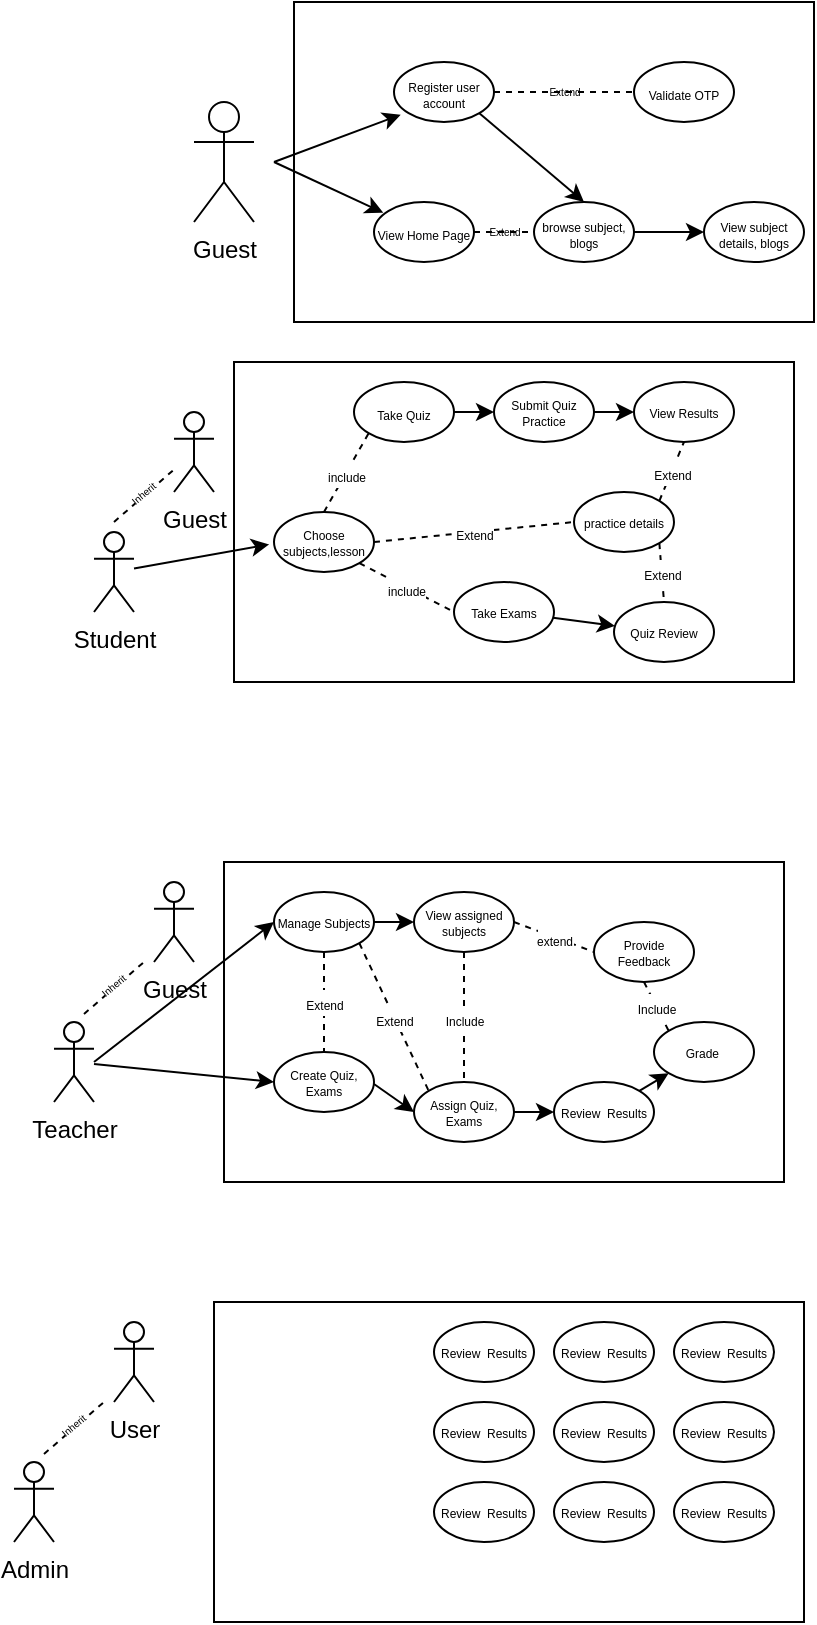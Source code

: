 <mxfile version="24.7.14">
  <diagram name="Page-1" id="CsbMUX92o969FBu23m6x">
    <mxGraphModel dx="1501" dy="822" grid="1" gridSize="10" guides="1" tooltips="1" connect="1" arrows="1" fold="1" page="1" pageScale="1" pageWidth="850" pageHeight="1100" math="0" shadow="0">
      <root>
        <mxCell id="0" />
        <mxCell id="1" parent="0" />
        <mxCell id="YSgQy_tYBf9nfDvOi7hA-10" value="" style="rounded=0;whiteSpace=wrap;html=1;" parent="1" vertex="1">
          <mxGeometry x="180" y="10" width="260" height="160" as="geometry" />
        </mxCell>
        <mxCell id="YSgQy_tYBf9nfDvOi7hA-1" value="Student" style="shape=umlActor;verticalLabelPosition=bottom;verticalAlign=top;html=1;" parent="1" vertex="1">
          <mxGeometry x="80" y="275" width="20" height="40" as="geometry" />
        </mxCell>
        <mxCell id="YSgQy_tYBf9nfDvOi7hA-2" value="Teacher" style="shape=umlActor;verticalLabelPosition=bottom;verticalAlign=top;html=1;" parent="1" vertex="1">
          <mxGeometry x="60" y="520" width="20" height="40" as="geometry" />
        </mxCell>
        <mxCell id="YSgQy_tYBf9nfDvOi7hA-3" value="Guest&lt;div&gt;&lt;br&gt;&lt;/div&gt;" style="shape=umlActor;verticalLabelPosition=bottom;verticalAlign=top;html=1;" parent="1" vertex="1">
          <mxGeometry x="130" y="60" width="30" height="60" as="geometry" />
        </mxCell>
        <mxCell id="YSgQy_tYBf9nfDvOi7hA-32" style="edgeStyle=none;shape=connector;rounded=0;jumpSize=31;orthogonalLoop=1;jettySize=auto;html=1;exitX=1;exitY=0.5;exitDx=0;exitDy=0;entryX=0;entryY=0.5;entryDx=0;entryDy=0;strokeColor=default;align=center;verticalAlign=middle;fontFamily=Helvetica;fontSize=11;fontColor=default;labelBackgroundColor=default;endArrow=classic;" parent="1" source="YSgQy_tYBf9nfDvOi7hA-6" target="YSgQy_tYBf9nfDvOi7hA-8" edge="1">
          <mxGeometry relative="1" as="geometry" />
        </mxCell>
        <mxCell id="YSgQy_tYBf9nfDvOi7hA-6" value="&lt;p style=&quot;line-height: 50%;&quot;&gt;&lt;font style=&quot;font-size: 6px;&quot;&gt;browse subject, blogs&lt;/font&gt;&lt;/p&gt;" style="ellipse;whiteSpace=wrap;html=1;align=center;" parent="1" vertex="1">
          <mxGeometry x="300" y="110" width="50" height="30" as="geometry" />
        </mxCell>
        <mxCell id="YSgQy_tYBf9nfDvOi7hA-7" value="&lt;p style=&quot;line-height: 50%;&quot;&gt;&lt;font style=&quot;font-size: 6px;&quot;&gt;Register user account&lt;/font&gt;&lt;/p&gt;" style="ellipse;whiteSpace=wrap;html=1;" parent="1" vertex="1">
          <mxGeometry x="230" y="40" width="50" height="30" as="geometry" />
        </mxCell>
        <mxCell id="YSgQy_tYBf9nfDvOi7hA-8" value="&lt;p style=&quot;line-height: 50%;&quot;&gt;&lt;span data-lucid-content=&quot;{&amp;quot;t&amp;quot;:&amp;quot;View subject details, blogs&amp;quot;,&amp;quot;m&amp;quot;:[{&amp;quot;s&amp;quot;:0,&amp;quot;n&amp;quot;:&amp;quot;a&amp;quot;,&amp;quot;v&amp;quot;:&amp;quot;center&amp;quot;},{&amp;quot;s&amp;quot;:0,&amp;quot;n&amp;quot;:&amp;quot;fsp&amp;quot;,&amp;quot;v&amp;quot;:&amp;quot;ss_presetShapeStyle1_textStyle&amp;quot;,&amp;quot;e&amp;quot;:27},{&amp;quot;s&amp;quot;:0,&amp;quot;n&amp;quot;:&amp;quot;fsp2&amp;quot;,&amp;quot;v&amp;quot;:&amp;quot;ss_presetShapeStyle1_textStyle&amp;quot;,&amp;quot;e&amp;quot;:27},{&amp;quot;s&amp;quot;:0,&amp;quot;n&amp;quot;:&amp;quot;s&amp;quot;,&amp;quot;v&amp;quot;:22.444,&amp;quot;e&amp;quot;:27}]}&quot; data-lucid-type=&quot;application/vnd.lucid.text&quot;&gt;&lt;font style=&quot;font-size: 6px;&quot;&gt;View subject details, blogs&lt;/font&gt;&lt;/span&gt;&lt;/p&gt;" style="ellipse;whiteSpace=wrap;html=1;" parent="1" vertex="1">
          <mxGeometry x="385" y="110" width="50" height="30" as="geometry" />
        </mxCell>
        <mxCell id="YSgQy_tYBf9nfDvOi7hA-9" value="&lt;p style=&quot;line-height: 50%;&quot;&gt;&lt;span style=&quot;&quot; data-lucid-content=&quot;{&amp;quot;t&amp;quot;:&amp;quot;View Home Page&amp;quot;,&amp;quot;m&amp;quot;:[{&amp;quot;s&amp;quot;:0,&amp;quot;n&amp;quot;:&amp;quot;a&amp;quot;,&amp;quot;v&amp;quot;:&amp;quot;center&amp;quot;},{&amp;quot;s&amp;quot;:0,&amp;quot;n&amp;quot;:&amp;quot;s&amp;quot;,&amp;quot;v&amp;quot;:22.444,&amp;quot;e&amp;quot;:14},{&amp;quot;s&amp;quot;:0,&amp;quot;n&amp;quot;:&amp;quot;fsp&amp;quot;,&amp;quot;v&amp;quot;:&amp;quot;ss_presetShapeStyle1_textStyle&amp;quot;,&amp;quot;e&amp;quot;:14},{&amp;quot;s&amp;quot;:0,&amp;quot;n&amp;quot;:&amp;quot;fsp2&amp;quot;,&amp;quot;v&amp;quot;:&amp;quot;ss_presetShapeStyle1_textStyle&amp;quot;,&amp;quot;e&amp;quot;:14}]}&quot; data-lucid-type=&quot;application/vnd.lucid.text&quot;&gt;&lt;font style=&quot;font-size: 6px;&quot; color=&quot;#040405&quot;&gt;View Home Page&lt;/font&gt;&lt;/span&gt;&lt;/p&gt;" style="ellipse;whiteSpace=wrap;html=1;" parent="1" vertex="1">
          <mxGeometry x="220" y="110" width="50" height="30" as="geometry" />
        </mxCell>
        <mxCell id="YSgQy_tYBf9nfDvOi7hA-12" value="" style="endArrow=classic;html=1;rounded=0;jumpSize=31;entryX=0.067;entryY=0.878;entryDx=0;entryDy=0;entryPerimeter=0;" parent="1" target="YSgQy_tYBf9nfDvOi7hA-7" edge="1">
          <mxGeometry width="50" height="50" relative="1" as="geometry">
            <mxPoint x="170" y="90" as="sourcePoint" />
            <mxPoint x="230" y="70" as="targetPoint" />
          </mxGeometry>
        </mxCell>
        <mxCell id="YSgQy_tYBf9nfDvOi7hA-15" value="" style="endArrow=classic;html=1;rounded=0;jumpSize=31;entryX=0.093;entryY=0.178;entryDx=0;entryDy=0;entryPerimeter=0;" parent="1" target="YSgQy_tYBf9nfDvOi7hA-9" edge="1">
          <mxGeometry width="50" height="50" relative="1" as="geometry">
            <mxPoint x="170" y="90" as="sourcePoint" />
            <mxPoint x="220" y="140" as="targetPoint" />
          </mxGeometry>
        </mxCell>
        <mxCell id="YSgQy_tYBf9nfDvOi7hA-21" value="" style="endArrow=none;dashed=1;html=1;rounded=0;strokeColor=default;align=center;verticalAlign=middle;fontFamily=Helvetica;fontSize=11;fontColor=default;labelBackgroundColor=default;jumpSize=31;exitX=1;exitY=0.5;exitDx=0;exitDy=0;entryX=0;entryY=0.5;entryDx=0;entryDy=0;" parent="1" source="YSgQy_tYBf9nfDvOi7hA-7" target="YSgQy_tYBf9nfDvOi7hA-22" edge="1">
          <mxGeometry width="50" height="50" relative="1" as="geometry">
            <mxPoint x="280" y="75" as="sourcePoint" />
            <mxPoint x="320" y="35" as="targetPoint" />
          </mxGeometry>
        </mxCell>
        <mxCell id="YSgQy_tYBf9nfDvOi7hA-23" value="&lt;font style=&quot;font-size: 5px;&quot;&gt;Extend&lt;/font&gt;" style="edgeLabel;html=1;align=center;verticalAlign=middle;resizable=0;points=[];fontFamily=Helvetica;fontSize=11;fontColor=default;labelBackgroundColor=none;" parent="YSgQy_tYBf9nfDvOi7hA-21" vertex="1" connectable="0">
          <mxGeometry y="2" relative="1" as="geometry">
            <mxPoint as="offset" />
          </mxGeometry>
        </mxCell>
        <mxCell id="YSgQy_tYBf9nfDvOi7hA-22" value="&lt;p style=&quot;line-height: 50%;&quot;&gt;&lt;span data-lucid-content=&quot;{&amp;quot;t&amp;quot;:&amp;quot;View subject details, blogs&amp;quot;,&amp;quot;m&amp;quot;:[{&amp;quot;s&amp;quot;:0,&amp;quot;n&amp;quot;:&amp;quot;a&amp;quot;,&amp;quot;v&amp;quot;:&amp;quot;center&amp;quot;},{&amp;quot;s&amp;quot;:0,&amp;quot;n&amp;quot;:&amp;quot;fsp&amp;quot;,&amp;quot;v&amp;quot;:&amp;quot;ss_presetShapeStyle1_textStyle&amp;quot;,&amp;quot;e&amp;quot;:27},{&amp;quot;s&amp;quot;:0,&amp;quot;n&amp;quot;:&amp;quot;fsp2&amp;quot;,&amp;quot;v&amp;quot;:&amp;quot;ss_presetShapeStyle1_textStyle&amp;quot;,&amp;quot;e&amp;quot;:27},{&amp;quot;s&amp;quot;:0,&amp;quot;n&amp;quot;:&amp;quot;s&amp;quot;,&amp;quot;v&amp;quot;:22.444,&amp;quot;e&amp;quot;:27}]}&quot; data-lucid-type=&quot;application/vnd.lucid.text&quot;&gt;&lt;font style=&quot;font-size: 6px;&quot;&gt;Validate OTP&lt;/font&gt;&lt;/span&gt;&lt;/p&gt;" style="ellipse;whiteSpace=wrap;html=1;" parent="1" vertex="1">
          <mxGeometry x="350" y="40" width="50" height="30" as="geometry" />
        </mxCell>
        <mxCell id="YSgQy_tYBf9nfDvOi7hA-26" value="" style="endArrow=none;dashed=1;html=1;rounded=0;strokeColor=default;align=center;verticalAlign=middle;fontFamily=Helvetica;fontSize=11;fontColor=default;labelBackgroundColor=default;jumpSize=31;exitX=1;exitY=0.5;exitDx=0;exitDy=0;entryX=0;entryY=0.5;entryDx=0;entryDy=0;" parent="1" source="YSgQy_tYBf9nfDvOi7hA-9" target="YSgQy_tYBf9nfDvOi7hA-6" edge="1">
          <mxGeometry width="50" height="50" relative="1" as="geometry">
            <mxPoint x="353" y="124" as="sourcePoint" />
            <mxPoint x="350" y="77" as="targetPoint" />
          </mxGeometry>
        </mxCell>
        <mxCell id="YSgQy_tYBf9nfDvOi7hA-27" value="&lt;font style=&quot;font-size: 5px;&quot;&gt;Extend&lt;/font&gt;" style="edgeLabel;html=1;align=center;verticalAlign=middle;resizable=0;points=[];fontFamily=Helvetica;fontSize=11;fontColor=default;labelBackgroundColor=none;rotation=0;" parent="YSgQy_tYBf9nfDvOi7hA-26" vertex="1" connectable="0">
          <mxGeometry y="2" relative="1" as="geometry">
            <mxPoint as="offset" />
          </mxGeometry>
        </mxCell>
        <mxCell id="YSgQy_tYBf9nfDvOi7hA-31" value="" style="endArrow=classic;html=1;rounded=0;jumpSize=31;entryX=0.5;entryY=0;entryDx=0;entryDy=0;exitX=1;exitY=1;exitDx=0;exitDy=0;" parent="1" source="YSgQy_tYBf9nfDvOi7hA-7" target="YSgQy_tYBf9nfDvOi7hA-6" edge="1">
          <mxGeometry width="50" height="50" relative="1" as="geometry">
            <mxPoint x="190" y="110" as="sourcePoint" />
            <mxPoint x="243" y="76" as="targetPoint" />
          </mxGeometry>
        </mxCell>
        <mxCell id="YSgQy_tYBf9nfDvOi7hA-33" value="" style="rounded=0;whiteSpace=wrap;html=1;fontFamily=Helvetica;fontSize=11;fontColor=default;labelBackgroundColor=default;movable=1;resizable=1;rotatable=1;deletable=1;editable=1;locked=0;connectable=1;" parent="1" vertex="1">
          <mxGeometry x="150" y="190" width="280" height="160" as="geometry" />
        </mxCell>
        <mxCell id="YSgQy_tYBf9nfDvOi7hA-36" value="Guest&lt;div&gt;&lt;br&gt;&lt;/div&gt;" style="shape=umlActor;verticalLabelPosition=bottom;verticalAlign=top;html=1;" parent="1" vertex="1">
          <mxGeometry x="120" y="215" width="20" height="40" as="geometry" />
        </mxCell>
        <mxCell id="YSgQy_tYBf9nfDvOi7hA-42" value="" style="endArrow=classic;html=1;rounded=0;strokeColor=default;align=center;verticalAlign=middle;fontFamily=Helvetica;fontSize=11;fontColor=default;labelBackgroundColor=default;jumpSize=31;entryX=-0.048;entryY=0.54;entryDx=0;entryDy=0;entryPerimeter=0;" parent="1" source="YSgQy_tYBf9nfDvOi7hA-1" target="YSgQy_tYBf9nfDvOi7hA-50" edge="1">
          <mxGeometry width="50" height="50" relative="1" as="geometry">
            <mxPoint x="200" y="290" as="sourcePoint" />
            <mxPoint x="180" y="280" as="targetPoint" />
          </mxGeometry>
        </mxCell>
        <mxCell id="YSgQy_tYBf9nfDvOi7hA-63" style="edgeStyle=none;shape=connector;rounded=0;jumpSize=31;orthogonalLoop=1;jettySize=auto;html=1;entryX=0;entryY=0.5;entryDx=0;entryDy=0;strokeColor=default;align=center;verticalAlign=middle;fontFamily=Helvetica;fontSize=11;fontColor=default;labelBackgroundColor=default;endArrow=classic;" parent="1" source="YSgQy_tYBf9nfDvOi7hA-43" target="YSgQy_tYBf9nfDvOi7hA-47" edge="1">
          <mxGeometry relative="1" as="geometry" />
        </mxCell>
        <mxCell id="YSgQy_tYBf9nfDvOi7hA-43" value="&lt;font style=&quot;font-size: 6px;&quot;&gt;Take Quiz&lt;/font&gt;" style="ellipse;whiteSpace=wrap;html=1;fontFamily=Helvetica;fontSize=11;fontColor=default;labelBackgroundColor=none;" parent="1" vertex="1">
          <mxGeometry x="210" y="200" width="50" height="30" as="geometry" />
        </mxCell>
        <mxCell id="YSgQy_tYBf9nfDvOi7hA-44" value="&lt;p style=&quot;line-height: 50%;&quot;&gt;&lt;font style=&quot;font-size: 6px;&quot;&gt;View Results&lt;/font&gt;&lt;/p&gt;" style="ellipse;fontFamily=Helvetica;fontSize=11;fontColor=default;labelBackgroundColor=none;html=1;whiteSpace=wrap;" parent="1" vertex="1">
          <mxGeometry x="350" y="200" width="50" height="30" as="geometry" />
        </mxCell>
        <mxCell id="YSgQy_tYBf9nfDvOi7hA-45" value="&lt;p style=&quot;line-height: 50%;&quot;&gt;&lt;font style=&quot;font-size: 6px;&quot;&gt;Quiz Review&lt;/font&gt;&lt;/p&gt;" style="ellipse;whiteSpace=wrap;html=1;fontFamily=Helvetica;fontSize=11;fontColor=default;labelBackgroundColor=none;" parent="1" vertex="1">
          <mxGeometry x="340" y="310" width="50" height="30" as="geometry" />
        </mxCell>
        <mxCell id="YSgQy_tYBf9nfDvOi7hA-64" style="edgeStyle=none;shape=connector;rounded=0;jumpSize=31;orthogonalLoop=1;jettySize=auto;html=1;entryX=0;entryY=0.5;entryDx=0;entryDy=0;strokeColor=default;align=center;verticalAlign=middle;fontFamily=Helvetica;fontSize=11;fontColor=default;labelBackgroundColor=default;endArrow=classic;" parent="1" source="YSgQy_tYBf9nfDvOi7hA-47" target="YSgQy_tYBf9nfDvOi7hA-44" edge="1">
          <mxGeometry relative="1" as="geometry" />
        </mxCell>
        <mxCell id="YSgQy_tYBf9nfDvOi7hA-47" value="&lt;p style=&quot;line-height: 50%;&quot;&gt;&lt;font style=&quot;font-size: 6px;&quot;&gt;Submit Quiz Practice&lt;/font&gt;&lt;/p&gt;" style="ellipse;whiteSpace=wrap;html=1;fontFamily=Helvetica;fontSize=11;fontColor=default;labelBackgroundColor=none;" parent="1" vertex="1">
          <mxGeometry x="280" y="200" width="50" height="30" as="geometry" />
        </mxCell>
        <mxCell id="YSgQy_tYBf9nfDvOi7hA-57" value="" style="edgeStyle=none;shape=connector;rounded=0;jumpSize=31;orthogonalLoop=1;jettySize=auto;html=1;strokeColor=default;align=center;verticalAlign=middle;fontFamily=Helvetica;fontSize=11;fontColor=default;labelBackgroundColor=default;endArrow=classic;" parent="1" source="YSgQy_tYBf9nfDvOi7hA-49" target="YSgQy_tYBf9nfDvOi7hA-45" edge="1">
          <mxGeometry relative="1" as="geometry" />
        </mxCell>
        <mxCell id="YSgQy_tYBf9nfDvOi7hA-49" value="&lt;p style=&quot;line-height: 50%;&quot;&gt;&lt;font style=&quot;font-size: 6px;&quot;&gt;Take Exams&lt;/font&gt;&lt;/p&gt;" style="ellipse;fontFamily=Helvetica;fontSize=11;fontColor=default;labelBackgroundColor=none;labelBorderColor=none;whiteSpace=wrap;html=1;" parent="1" vertex="1">
          <mxGeometry x="260" y="300" width="50" height="30" as="geometry" />
        </mxCell>
        <mxCell id="YSgQy_tYBf9nfDvOi7hA-50" value="&lt;p style=&quot;line-height: 50%;&quot;&gt;&lt;font style=&quot;font-size: 6px;&quot;&gt;Choose subjects,lesson&lt;/font&gt;&lt;/p&gt;" style="ellipse;whiteSpace=wrap;html=1;fontFamily=Helvetica;fontSize=11;fontColor=default;labelBackgroundColor=none;" parent="1" vertex="1">
          <mxGeometry x="170" y="265" width="50" height="30" as="geometry" />
        </mxCell>
        <mxCell id="YSgQy_tYBf9nfDvOi7hA-54" value="" style="endArrow=none;dashed=1;html=1;rounded=0;strokeColor=default;align=center;verticalAlign=middle;fontFamily=Helvetica;fontSize=11;fontColor=default;labelBackgroundColor=default;jumpSize=31;movable=1;resizable=1;rotatable=1;deletable=1;editable=1;locked=0;connectable=1;flowAnimation=0;shadow=0;" parent="1" target="YSgQy_tYBf9nfDvOi7hA-36" edge="1">
          <mxGeometry width="50" height="50" relative="1" as="geometry">
            <mxPoint x="90" y="270" as="sourcePoint" />
            <mxPoint x="140" y="310" as="targetPoint" />
          </mxGeometry>
        </mxCell>
        <mxCell id="YSgQy_tYBf9nfDvOi7hA-56" value="&lt;p style=&quot;line-height: 50%;&quot;&gt;&lt;font style=&quot;font-size: 5px;&quot;&gt;Inherit&lt;/font&gt;&lt;/p&gt;" style="edgeLabel;html=1;align=center;verticalAlign=middle;resizable=0;points=[];fontFamily=Helvetica;fontSize=11;fontColor=default;labelBackgroundColor=default;rotation=-40;" parent="YSgQy_tYBf9nfDvOi7hA-54" vertex="1" connectable="0">
          <mxGeometry y="2" relative="1" as="geometry">
            <mxPoint as="offset" />
          </mxGeometry>
        </mxCell>
        <mxCell id="YSgQy_tYBf9nfDvOi7hA-65" value="&lt;p style=&quot;line-height: 50%;&quot;&gt;&lt;font style=&quot;font-size: 6px;&quot;&gt;practice details&lt;/font&gt;&lt;/p&gt;" style="ellipse;fontFamily=Helvetica;fontSize=11;fontColor=default;labelBackgroundColor=none;html=1;whiteSpace=wrap;" parent="1" vertex="1">
          <mxGeometry x="320" y="255" width="50" height="30" as="geometry" />
        </mxCell>
        <mxCell id="YSgQy_tYBf9nfDvOi7hA-74" value="" style="endArrow=none;html=1;rounded=0;strokeColor=default;align=center;verticalAlign=middle;fontFamily=Helvetica;fontSize=11;fontColor=default;labelBackgroundColor=default;jumpSize=31;exitX=0.5;exitY=0;exitDx=0;exitDy=0;entryX=0;entryY=1;entryDx=0;entryDy=0;endFill=0;dashed=1;" parent="1" source="YSgQy_tYBf9nfDvOi7hA-50" target="YSgQy_tYBf9nfDvOi7hA-43" edge="1">
          <mxGeometry relative="1" as="geometry">
            <mxPoint x="270" y="300" as="sourcePoint" />
            <mxPoint x="370" y="300" as="targetPoint" />
          </mxGeometry>
        </mxCell>
        <mxCell id="YSgQy_tYBf9nfDvOi7hA-75" value="&lt;span style=&quot;font-size: 6px;&quot;&gt;include&lt;/span&gt;" style="edgeLabel;resizable=0;html=1;;align=center;verticalAlign=middle;fontFamily=Helvetica;fontSize=11;fontColor=default;labelBackgroundColor=default;" parent="YSgQy_tYBf9nfDvOi7hA-74" connectable="0" vertex="1">
          <mxGeometry relative="1" as="geometry" />
        </mxCell>
        <mxCell id="YSgQy_tYBf9nfDvOi7hA-77" value="" style="endArrow=none;html=1;rounded=0;strokeColor=default;align=center;verticalAlign=middle;fontFamily=Helvetica;fontSize=11;fontColor=default;labelBackgroundColor=default;jumpSize=31;exitX=1;exitY=1;exitDx=0;exitDy=0;entryX=0;entryY=0.5;entryDx=0;entryDy=0;endFill=0;dashed=1;" parent="1" source="YSgQy_tYBf9nfDvOi7hA-50" target="YSgQy_tYBf9nfDvOi7hA-49" edge="1">
          <mxGeometry relative="1" as="geometry">
            <mxPoint x="205" y="275" as="sourcePoint" />
            <mxPoint x="227" y="236" as="targetPoint" />
          </mxGeometry>
        </mxCell>
        <mxCell id="YSgQy_tYBf9nfDvOi7hA-78" value="&lt;span style=&quot;font-size: 6px;&quot;&gt;include&lt;/span&gt;" style="edgeLabel;resizable=0;html=1;;align=center;verticalAlign=middle;fontFamily=Helvetica;fontSize=11;fontColor=default;labelBackgroundColor=default;" parent="YSgQy_tYBf9nfDvOi7hA-77" connectable="0" vertex="1">
          <mxGeometry relative="1" as="geometry" />
        </mxCell>
        <mxCell id="YSgQy_tYBf9nfDvOi7hA-79" value="" style="endArrow=none;html=1;rounded=0;strokeColor=default;align=center;verticalAlign=middle;fontFamily=Helvetica;fontSize=11;fontColor=default;labelBackgroundColor=default;jumpSize=31;exitX=1;exitY=1;exitDx=0;exitDy=0;entryX=0.5;entryY=0;entryDx=0;entryDy=0;endFill=0;dashed=1;" parent="1" source="YSgQy_tYBf9nfDvOi7hA-65" target="YSgQy_tYBf9nfDvOi7hA-45" edge="1">
          <mxGeometry relative="1" as="geometry">
            <mxPoint x="215" y="285" as="sourcePoint" />
            <mxPoint x="237" y="246" as="targetPoint" />
          </mxGeometry>
        </mxCell>
        <mxCell id="YSgQy_tYBf9nfDvOi7hA-80" value="&lt;font style=&quot;font-size: 6px;&quot;&gt;Extend&lt;/font&gt;" style="edgeLabel;resizable=0;html=1;;align=center;verticalAlign=middle;fontFamily=Helvetica;fontSize=11;fontColor=default;labelBackgroundColor=default;" parent="YSgQy_tYBf9nfDvOi7hA-79" connectable="0" vertex="1">
          <mxGeometry relative="1" as="geometry" />
        </mxCell>
        <mxCell id="YSgQy_tYBf9nfDvOi7hA-81" value="" style="endArrow=none;html=1;rounded=0;strokeColor=default;align=center;verticalAlign=middle;fontFamily=Helvetica;fontSize=11;fontColor=default;labelBackgroundColor=default;jumpSize=31;exitX=1;exitY=0;exitDx=0;exitDy=0;entryX=0.5;entryY=1;entryDx=0;entryDy=0;endFill=0;dashed=1;" parent="1" source="YSgQy_tYBf9nfDvOi7hA-65" target="YSgQy_tYBf9nfDvOi7hA-44" edge="1">
          <mxGeometry relative="1" as="geometry">
            <mxPoint x="225" y="295" as="sourcePoint" />
            <mxPoint x="247" y="256" as="targetPoint" />
          </mxGeometry>
        </mxCell>
        <mxCell id="YSgQy_tYBf9nfDvOi7hA-82" value="&lt;font style=&quot;font-size: 6px;&quot;&gt;Extend&lt;/font&gt;" style="edgeLabel;resizable=0;html=1;;align=center;verticalAlign=middle;fontFamily=Helvetica;fontSize=11;fontColor=default;labelBackgroundColor=default;" parent="YSgQy_tYBf9nfDvOi7hA-81" connectable="0" vertex="1">
          <mxGeometry relative="1" as="geometry" />
        </mxCell>
        <mxCell id="YSgQy_tYBf9nfDvOi7hA-83" value="" style="rounded=0;whiteSpace=wrap;html=1;fontFamily=Helvetica;fontSize=11;fontColor=default;labelBackgroundColor=default;treeMoving=0;" parent="1" vertex="1">
          <mxGeometry x="145" y="440" width="280" height="160" as="geometry" />
        </mxCell>
        <mxCell id="OlafO_qKxiFvYeQC98_R-4" value="&lt;p style=&quot;line-height: 50%;&quot;&gt;&lt;font style=&quot;font-size: 6px;&quot;&gt;View assigned subjects&lt;/font&gt;&lt;/p&gt;" style="ellipse;whiteSpace=wrap;html=1;fontFamily=Helvetica;fontSize=11;fontColor=default;labelBackgroundColor=none;" vertex="1" parent="1">
          <mxGeometry x="240" y="455" width="50" height="30" as="geometry" />
        </mxCell>
        <mxCell id="OlafO_qKxiFvYeQC98_R-5" value="&lt;p style=&quot;line-height: 50%;&quot;&gt;&lt;font style=&quot;font-size: 6px;&quot;&gt;Provide Feedback&lt;/font&gt;&lt;/p&gt;" style="ellipse;whiteSpace=wrap;html=1;fontFamily=Helvetica;fontSize=11;fontColor=default;labelBackgroundColor=none;" vertex="1" parent="1">
          <mxGeometry x="330" y="470" width="50" height="30" as="geometry" />
        </mxCell>
        <mxCell id="OlafO_qKxiFvYeQC98_R-6" value="&lt;p style=&quot;line-height: 50%;&quot;&gt;&lt;font style=&quot;font-size: 6px;&quot;&gt;Assign Quiz, Exams&lt;/font&gt;&lt;/p&gt;" style="ellipse;whiteSpace=wrap;html=1;fontFamily=Helvetica;fontSize=11;fontColor=default;labelBackgroundColor=none;" vertex="1" parent="1">
          <mxGeometry x="240" y="550" width="50" height="30" as="geometry" />
        </mxCell>
        <mxCell id="OlafO_qKxiFvYeQC98_R-7" value="&lt;p style=&quot;line-height: 50%;&quot;&gt;&lt;font style=&quot;font-size: 6px;&quot;&gt;Manage Subjects&lt;/font&gt;&lt;/p&gt;" style="ellipse;whiteSpace=wrap;html=1;fontFamily=Helvetica;fontSize=11;fontColor=default;labelBackgroundColor=none;" vertex="1" parent="1">
          <mxGeometry x="170" y="455" width="50" height="30" as="geometry" />
        </mxCell>
        <mxCell id="OlafO_qKxiFvYeQC98_R-8" value="&lt;p style=&quot;line-height: 50%;&quot;&gt;&lt;font style=&quot;font-size: 6px;&quot;&gt;Review&amp;nbsp; Results&lt;/font&gt;&lt;/p&gt;" style="ellipse;whiteSpace=wrap;html=1;fontFamily=Helvetica;fontSize=11;fontColor=default;labelBackgroundColor=none;" vertex="1" parent="1">
          <mxGeometry x="310" y="550" width="50" height="30" as="geometry" />
        </mxCell>
        <mxCell id="OlafO_qKxiFvYeQC98_R-9" value="&lt;p style=&quot;line-height: 50%;&quot;&gt;&lt;font style=&quot;font-size: 6px;&quot;&gt;Create Quiz, Exams&lt;/font&gt;&lt;/p&gt;" style="ellipse;whiteSpace=wrap;html=1;fontFamily=Helvetica;fontSize=11;fontColor=default;labelBackgroundColor=none;" vertex="1" parent="1">
          <mxGeometry x="170" y="535" width="50" height="30" as="geometry" />
        </mxCell>
        <mxCell id="OlafO_qKxiFvYeQC98_R-10" value="&lt;p style=&quot;line-height: 50%;&quot;&gt;&lt;font style=&quot;font-size: 6px;&quot;&gt;Grade&amp;nbsp;&lt;/font&gt;&lt;/p&gt;" style="ellipse;whiteSpace=wrap;html=1;fontFamily=Helvetica;fontSize=11;fontColor=default;labelBackgroundColor=none;" vertex="1" parent="1">
          <mxGeometry x="360" y="520" width="50" height="30" as="geometry" />
        </mxCell>
        <mxCell id="OlafO_qKxiFvYeQC98_R-12" value="Guest&lt;div&gt;&lt;br&gt;&lt;/div&gt;" style="shape=umlActor;verticalLabelPosition=bottom;verticalAlign=top;html=1;" vertex="1" parent="1">
          <mxGeometry x="110" y="450" width="20" height="40" as="geometry" />
        </mxCell>
        <mxCell id="OlafO_qKxiFvYeQC98_R-15" value="" style="endArrow=classic;html=1;rounded=0;entryX=0;entryY=0.5;entryDx=0;entryDy=0;" edge="1" parent="1" source="YSgQy_tYBf9nfDvOi7hA-2" target="OlafO_qKxiFvYeQC98_R-9">
          <mxGeometry width="50" height="50" relative="1" as="geometry">
            <mxPoint x="30" y="510" as="sourcePoint" />
            <mxPoint x="140" y="540" as="targetPoint" />
          </mxGeometry>
        </mxCell>
        <mxCell id="OlafO_qKxiFvYeQC98_R-17" value="" style="endArrow=none;dashed=1;html=1;rounded=0;strokeColor=default;align=center;verticalAlign=middle;fontFamily=Helvetica;fontSize=11;fontColor=default;labelBackgroundColor=default;jumpSize=31;movable=1;resizable=1;rotatable=1;deletable=1;editable=1;locked=0;connectable=1;flowAnimation=0;shadow=0;" edge="1" parent="1">
          <mxGeometry width="50" height="50" relative="1" as="geometry">
            <mxPoint x="75" y="516" as="sourcePoint" />
            <mxPoint x="105" y="490" as="targetPoint" />
          </mxGeometry>
        </mxCell>
        <mxCell id="OlafO_qKxiFvYeQC98_R-18" value="&lt;p style=&quot;line-height: 50%;&quot;&gt;&lt;font style=&quot;font-size: 5px;&quot;&gt;Inherit&lt;/font&gt;&lt;/p&gt;" style="edgeLabel;html=1;align=center;verticalAlign=middle;resizable=0;points=[];fontFamily=Helvetica;fontSize=11;fontColor=default;labelBackgroundColor=default;rotation=-40;" vertex="1" connectable="0" parent="OlafO_qKxiFvYeQC98_R-17">
          <mxGeometry y="2" relative="1" as="geometry">
            <mxPoint as="offset" />
          </mxGeometry>
        </mxCell>
        <mxCell id="OlafO_qKxiFvYeQC98_R-19" value="" style="endArrow=classic;html=1;rounded=0;entryX=0;entryY=0.5;entryDx=0;entryDy=0;" edge="1" parent="1" target="OlafO_qKxiFvYeQC98_R-7">
          <mxGeometry width="50" height="50" relative="1" as="geometry">
            <mxPoint x="80" y="540" as="sourcePoint" />
            <mxPoint x="190" y="560" as="targetPoint" />
          </mxGeometry>
        </mxCell>
        <mxCell id="OlafO_qKxiFvYeQC98_R-20" value="" style="endArrow=none;html=1;rounded=0;strokeColor=default;align=center;verticalAlign=middle;fontFamily=Helvetica;fontSize=11;fontColor=default;labelBackgroundColor=default;jumpSize=31;exitX=0.5;exitY=1;exitDx=0;exitDy=0;entryX=0.5;entryY=0;entryDx=0;entryDy=0;endFill=0;dashed=1;" edge="1" parent="1" source="OlafO_qKxiFvYeQC98_R-7" target="OlafO_qKxiFvYeQC98_R-9">
          <mxGeometry relative="1" as="geometry">
            <mxPoint x="180" y="508" as="sourcePoint" />
            <mxPoint x="227" y="532" as="targetPoint" />
          </mxGeometry>
        </mxCell>
        <mxCell id="OlafO_qKxiFvYeQC98_R-21" value="&lt;font style=&quot;font-size: 6px;&quot;&gt;Extend&lt;/font&gt;" style="edgeLabel;resizable=0;html=1;;align=center;verticalAlign=middle;fontFamily=Helvetica;fontSize=11;fontColor=default;labelBackgroundColor=default;" connectable="0" vertex="1" parent="OlafO_qKxiFvYeQC98_R-20">
          <mxGeometry relative="1" as="geometry" />
        </mxCell>
        <mxCell id="OlafO_qKxiFvYeQC98_R-22" value="" style="endArrow=classic;html=1;rounded=0;entryX=0;entryY=0.5;entryDx=0;entryDy=0;" edge="1" parent="1" target="OlafO_qKxiFvYeQC98_R-6">
          <mxGeometry width="50" height="50" relative="1" as="geometry">
            <mxPoint x="220" y="551" as="sourcePoint" />
            <mxPoint x="180" y="560" as="targetPoint" />
          </mxGeometry>
        </mxCell>
        <mxCell id="OlafO_qKxiFvYeQC98_R-23" value="" style="endArrow=none;html=1;rounded=0;strokeColor=default;align=center;verticalAlign=middle;fontFamily=Helvetica;fontSize=11;fontColor=default;labelBackgroundColor=default;jumpSize=31;exitX=1;exitY=1;exitDx=0;exitDy=0;entryX=0;entryY=0;entryDx=0;entryDy=0;endFill=0;dashed=1;" edge="1" parent="1" source="OlafO_qKxiFvYeQC98_R-7" target="OlafO_qKxiFvYeQC98_R-6">
          <mxGeometry relative="1" as="geometry">
            <mxPoint x="205" y="510" as="sourcePoint" />
            <mxPoint x="205" y="545" as="targetPoint" />
          </mxGeometry>
        </mxCell>
        <mxCell id="OlafO_qKxiFvYeQC98_R-24" value="&lt;font style=&quot;font-size: 6px;&quot;&gt;Extend&lt;/font&gt;" style="edgeLabel;resizable=0;html=1;;align=center;verticalAlign=middle;fontFamily=Helvetica;fontSize=11;fontColor=default;labelBackgroundColor=default;" connectable="0" vertex="1" parent="OlafO_qKxiFvYeQC98_R-23">
          <mxGeometry relative="1" as="geometry" />
        </mxCell>
        <mxCell id="OlafO_qKxiFvYeQC98_R-27" value="" style="endArrow=classic;html=1;rounded=0;entryX=0;entryY=0.5;entryDx=0;entryDy=0;exitX=1;exitY=0.5;exitDx=0;exitDy=0;" edge="1" parent="1" source="OlafO_qKxiFvYeQC98_R-7" target="OlafO_qKxiFvYeQC98_R-4">
          <mxGeometry width="50" height="50" relative="1" as="geometry">
            <mxPoint x="200" y="510" as="sourcePoint" />
            <mxPoint x="250" y="460" as="targetPoint" />
          </mxGeometry>
        </mxCell>
        <mxCell id="OlafO_qKxiFvYeQC98_R-28" value="" style="endArrow=classic;html=1;rounded=0;entryX=0;entryY=0.5;entryDx=0;entryDy=0;exitX=1;exitY=0.5;exitDx=0;exitDy=0;" edge="1" parent="1" source="OlafO_qKxiFvYeQC98_R-6" target="OlafO_qKxiFvYeQC98_R-8">
          <mxGeometry width="50" height="50" relative="1" as="geometry">
            <mxPoint x="200" y="510" as="sourcePoint" />
            <mxPoint x="250" y="460" as="targetPoint" />
          </mxGeometry>
        </mxCell>
        <mxCell id="OlafO_qKxiFvYeQC98_R-29" value="" style="endArrow=classic;html=1;rounded=0;entryX=0;entryY=1;entryDx=0;entryDy=0;exitX=1;exitY=0;exitDx=0;exitDy=0;" edge="1" parent="1" source="OlafO_qKxiFvYeQC98_R-8" target="OlafO_qKxiFvYeQC98_R-10">
          <mxGeometry width="50" height="50" relative="1" as="geometry">
            <mxPoint x="200" y="510" as="sourcePoint" />
            <mxPoint x="250" y="460" as="targetPoint" />
          </mxGeometry>
        </mxCell>
        <mxCell id="OlafO_qKxiFvYeQC98_R-30" value="" style="endArrow=none;html=1;rounded=0;strokeColor=default;align=center;verticalAlign=middle;fontFamily=Helvetica;fontSize=11;fontColor=default;labelBackgroundColor=default;jumpSize=31;exitX=0.5;exitY=1;exitDx=0;exitDy=0;entryX=0;entryY=0;entryDx=0;entryDy=0;endFill=0;dashed=1;" edge="1" parent="1" source="OlafO_qKxiFvYeQC98_R-5" target="OlafO_qKxiFvYeQC98_R-10">
          <mxGeometry relative="1" as="geometry">
            <mxPoint x="223" y="491" as="sourcePoint" />
            <mxPoint x="257" y="549" as="targetPoint" />
          </mxGeometry>
        </mxCell>
        <mxCell id="OlafO_qKxiFvYeQC98_R-31" value="&lt;span style=&quot;font-size: 6px;&quot;&gt;Include&lt;/span&gt;" style="edgeLabel;resizable=0;html=1;;align=center;verticalAlign=middle;fontFamily=Helvetica;fontSize=11;fontColor=default;labelBackgroundColor=default;" connectable="0" vertex="1" parent="OlafO_qKxiFvYeQC98_R-30">
          <mxGeometry relative="1" as="geometry" />
        </mxCell>
        <mxCell id="OlafO_qKxiFvYeQC98_R-32" value="" style="endArrow=none;html=1;rounded=0;strokeColor=default;align=center;verticalAlign=middle;fontFamily=Helvetica;fontSize=11;fontColor=default;labelBackgroundColor=default;jumpSize=31;exitX=1;exitY=0.5;exitDx=0;exitDy=0;entryX=0;entryY=0.5;entryDx=0;entryDy=0;endFill=0;dashed=1;" edge="1" parent="1" source="OlafO_qKxiFvYeQC98_R-4" target="OlafO_qKxiFvYeQC98_R-5">
          <mxGeometry relative="1" as="geometry">
            <mxPoint x="233" y="501" as="sourcePoint" />
            <mxPoint x="267" y="559" as="targetPoint" />
          </mxGeometry>
        </mxCell>
        <mxCell id="OlafO_qKxiFvYeQC98_R-33" value="&lt;span style=&quot;font-size: 6px;&quot;&gt;extend&lt;/span&gt;" style="edgeLabel;resizable=0;html=1;;align=center;verticalAlign=middle;fontFamily=Helvetica;fontSize=11;fontColor=default;labelBackgroundColor=default;" connectable="0" vertex="1" parent="OlafO_qKxiFvYeQC98_R-32">
          <mxGeometry relative="1" as="geometry" />
        </mxCell>
        <mxCell id="OlafO_qKxiFvYeQC98_R-37" value="Admin&lt;div&gt;&lt;br&gt;&lt;/div&gt;" style="shape=umlActor;verticalLabelPosition=bottom;verticalAlign=top;html=1;outlineConnect=0;" vertex="1" parent="1">
          <mxGeometry x="40" y="740" width="20" height="40" as="geometry" />
        </mxCell>
        <mxCell id="OlafO_qKxiFvYeQC98_R-44" value="" style="endArrow=none;html=1;rounded=0;strokeColor=default;align=center;verticalAlign=middle;fontFamily=Helvetica;fontSize=11;fontColor=default;labelBackgroundColor=default;jumpSize=31;entryX=0.5;entryY=0;entryDx=0;entryDy=0;endFill=0;dashed=1;" edge="1" parent="1" source="OlafO_qKxiFvYeQC98_R-4" target="OlafO_qKxiFvYeQC98_R-6">
          <mxGeometry relative="1" as="geometry">
            <mxPoint x="365" y="510" as="sourcePoint" />
            <mxPoint x="377" y="534" as="targetPoint" />
          </mxGeometry>
        </mxCell>
        <mxCell id="OlafO_qKxiFvYeQC98_R-45" value="&lt;span style=&quot;font-size: 6px;&quot;&gt;Include&lt;/span&gt;" style="edgeLabel;resizable=0;html=1;;align=center;verticalAlign=middle;fontFamily=Helvetica;fontSize=11;fontColor=default;labelBackgroundColor=default;" connectable="0" vertex="1" parent="OlafO_qKxiFvYeQC98_R-44">
          <mxGeometry relative="1" as="geometry" />
        </mxCell>
        <mxCell id="OlafO_qKxiFvYeQC98_R-46" value="" style="endArrow=none;html=1;rounded=0;strokeColor=default;align=center;verticalAlign=middle;fontFamily=Helvetica;fontSize=11;fontColor=default;labelBackgroundColor=default;jumpSize=31;exitX=1;exitY=0.5;exitDx=0;exitDy=0;entryX=0;entryY=0.5;entryDx=0;entryDy=0;endFill=0;dashed=1;" edge="1" parent="1" source="YSgQy_tYBf9nfDvOi7hA-50" target="YSgQy_tYBf9nfDvOi7hA-65">
          <mxGeometry relative="1" as="geometry">
            <mxPoint x="373" y="291" as="sourcePoint" />
            <mxPoint x="375" y="320" as="targetPoint" />
          </mxGeometry>
        </mxCell>
        <mxCell id="OlafO_qKxiFvYeQC98_R-47" value="&lt;font style=&quot;font-size: 6px;&quot;&gt;Extend&lt;/font&gt;" style="edgeLabel;resizable=0;html=1;;align=center;verticalAlign=middle;fontFamily=Helvetica;fontSize=11;fontColor=default;labelBackgroundColor=default;" connectable="0" vertex="1" parent="OlafO_qKxiFvYeQC98_R-46">
          <mxGeometry relative="1" as="geometry" />
        </mxCell>
        <mxCell id="OlafO_qKxiFvYeQC98_R-48" value="" style="rounded=0;whiteSpace=wrap;html=1;" vertex="1" parent="1">
          <mxGeometry x="140" y="660" width="295" height="160" as="geometry" />
        </mxCell>
        <mxCell id="OlafO_qKxiFvYeQC98_R-49" value="&lt;div&gt;User&lt;/div&gt;" style="shape=umlActor;verticalLabelPosition=bottom;verticalAlign=top;html=1;outlineConnect=0;" vertex="1" parent="1">
          <mxGeometry x="90" y="670" width="20" height="40" as="geometry" />
        </mxCell>
        <mxCell id="OlafO_qKxiFvYeQC98_R-50" value="" style="endArrow=none;dashed=1;html=1;rounded=0;strokeColor=default;align=center;verticalAlign=middle;fontFamily=Helvetica;fontSize=11;fontColor=default;labelBackgroundColor=default;jumpSize=31;movable=1;resizable=1;rotatable=1;deletable=1;editable=1;locked=0;connectable=1;flowAnimation=0;shadow=0;" edge="1" parent="1">
          <mxGeometry width="50" height="50" relative="1" as="geometry">
            <mxPoint x="55" y="736" as="sourcePoint" />
            <mxPoint x="85" y="710" as="targetPoint" />
          </mxGeometry>
        </mxCell>
        <mxCell id="OlafO_qKxiFvYeQC98_R-51" value="&lt;p style=&quot;line-height: 50%;&quot;&gt;&lt;font style=&quot;font-size: 5px;&quot;&gt;Inherit&lt;/font&gt;&lt;/p&gt;" style="edgeLabel;html=1;align=center;verticalAlign=middle;resizable=0;points=[];fontFamily=Helvetica;fontSize=11;fontColor=default;labelBackgroundColor=default;rotation=-40;" vertex="1" connectable="0" parent="OlafO_qKxiFvYeQC98_R-50">
          <mxGeometry y="2" relative="1" as="geometry">
            <mxPoint as="offset" />
          </mxGeometry>
        </mxCell>
        <mxCell id="OlafO_qKxiFvYeQC98_R-53" value="&lt;p style=&quot;line-height: 50%;&quot;&gt;&lt;font style=&quot;font-size: 6px;&quot;&gt;Review&amp;nbsp; Results&lt;/font&gt;&lt;/p&gt;" style="ellipse;whiteSpace=wrap;html=1;fontFamily=Helvetica;fontSize=11;fontColor=default;labelBackgroundColor=none;" vertex="1" parent="1">
          <mxGeometry x="250" y="670" width="50" height="30" as="geometry" />
        </mxCell>
        <mxCell id="OlafO_qKxiFvYeQC98_R-54" value="&lt;p style=&quot;line-height: 50%;&quot;&gt;&lt;font style=&quot;font-size: 6px;&quot;&gt;Review&amp;nbsp; Results&lt;/font&gt;&lt;/p&gt;" style="ellipse;whiteSpace=wrap;html=1;fontFamily=Helvetica;fontSize=11;fontColor=default;labelBackgroundColor=none;" vertex="1" parent="1">
          <mxGeometry x="310" y="750" width="50" height="30" as="geometry" />
        </mxCell>
        <mxCell id="OlafO_qKxiFvYeQC98_R-55" value="&lt;p style=&quot;line-height: 50%;&quot;&gt;&lt;font style=&quot;font-size: 6px;&quot;&gt;Review&amp;nbsp; Results&lt;/font&gt;&lt;/p&gt;" style="ellipse;whiteSpace=wrap;html=1;fontFamily=Helvetica;fontSize=11;fontColor=default;labelBackgroundColor=none;" vertex="1" parent="1">
          <mxGeometry x="310" y="710" width="50" height="30" as="geometry" />
        </mxCell>
        <mxCell id="OlafO_qKxiFvYeQC98_R-56" value="&lt;p style=&quot;line-height: 50%;&quot;&gt;&lt;font style=&quot;font-size: 6px;&quot;&gt;Review&amp;nbsp; Results&lt;/font&gt;&lt;/p&gt;" style="ellipse;whiteSpace=wrap;html=1;fontFamily=Helvetica;fontSize=11;fontColor=default;labelBackgroundColor=none;" vertex="1" parent="1">
          <mxGeometry x="310" y="670" width="50" height="30" as="geometry" />
        </mxCell>
        <mxCell id="OlafO_qKxiFvYeQC98_R-57" value="&lt;p style=&quot;line-height: 50%;&quot;&gt;&lt;font style=&quot;font-size: 6px;&quot;&gt;Review&amp;nbsp; Results&lt;/font&gt;&lt;/p&gt;" style="ellipse;whiteSpace=wrap;html=1;fontFamily=Helvetica;fontSize=11;fontColor=default;labelBackgroundColor=none;" vertex="1" parent="1">
          <mxGeometry x="370" y="750" width="50" height="30" as="geometry" />
        </mxCell>
        <mxCell id="OlafO_qKxiFvYeQC98_R-58" value="&lt;p style=&quot;line-height: 50%;&quot;&gt;&lt;font style=&quot;font-size: 6px;&quot;&gt;Review&amp;nbsp; Results&lt;/font&gt;&lt;/p&gt;" style="ellipse;whiteSpace=wrap;html=1;fontFamily=Helvetica;fontSize=11;fontColor=default;labelBackgroundColor=none;" vertex="1" parent="1">
          <mxGeometry x="370" y="710" width="50" height="30" as="geometry" />
        </mxCell>
        <mxCell id="OlafO_qKxiFvYeQC98_R-59" value="&lt;p style=&quot;line-height: 50%;&quot;&gt;&lt;font style=&quot;font-size: 6px;&quot;&gt;Review&amp;nbsp; Results&lt;/font&gt;&lt;/p&gt;" style="ellipse;whiteSpace=wrap;html=1;fontFamily=Helvetica;fontSize=11;fontColor=default;labelBackgroundColor=none;" vertex="1" parent="1">
          <mxGeometry x="370" y="670" width="50" height="30" as="geometry" />
        </mxCell>
        <mxCell id="OlafO_qKxiFvYeQC98_R-60" value="&lt;p style=&quot;line-height: 50%;&quot;&gt;&lt;font style=&quot;font-size: 6px;&quot;&gt;Review&amp;nbsp; Results&lt;/font&gt;&lt;/p&gt;" style="ellipse;whiteSpace=wrap;html=1;fontFamily=Helvetica;fontSize=11;fontColor=default;labelBackgroundColor=none;" vertex="1" parent="1">
          <mxGeometry x="250" y="710" width="50" height="30" as="geometry" />
        </mxCell>
        <mxCell id="OlafO_qKxiFvYeQC98_R-61" value="&lt;p style=&quot;line-height: 50%;&quot;&gt;&lt;font style=&quot;font-size: 6px;&quot;&gt;Review&amp;nbsp; Results&lt;/font&gt;&lt;/p&gt;" style="ellipse;whiteSpace=wrap;html=1;fontFamily=Helvetica;fontSize=11;fontColor=default;labelBackgroundColor=none;" vertex="1" parent="1">
          <mxGeometry x="250" y="750" width="50" height="30" as="geometry" />
        </mxCell>
      </root>
    </mxGraphModel>
  </diagram>
</mxfile>
